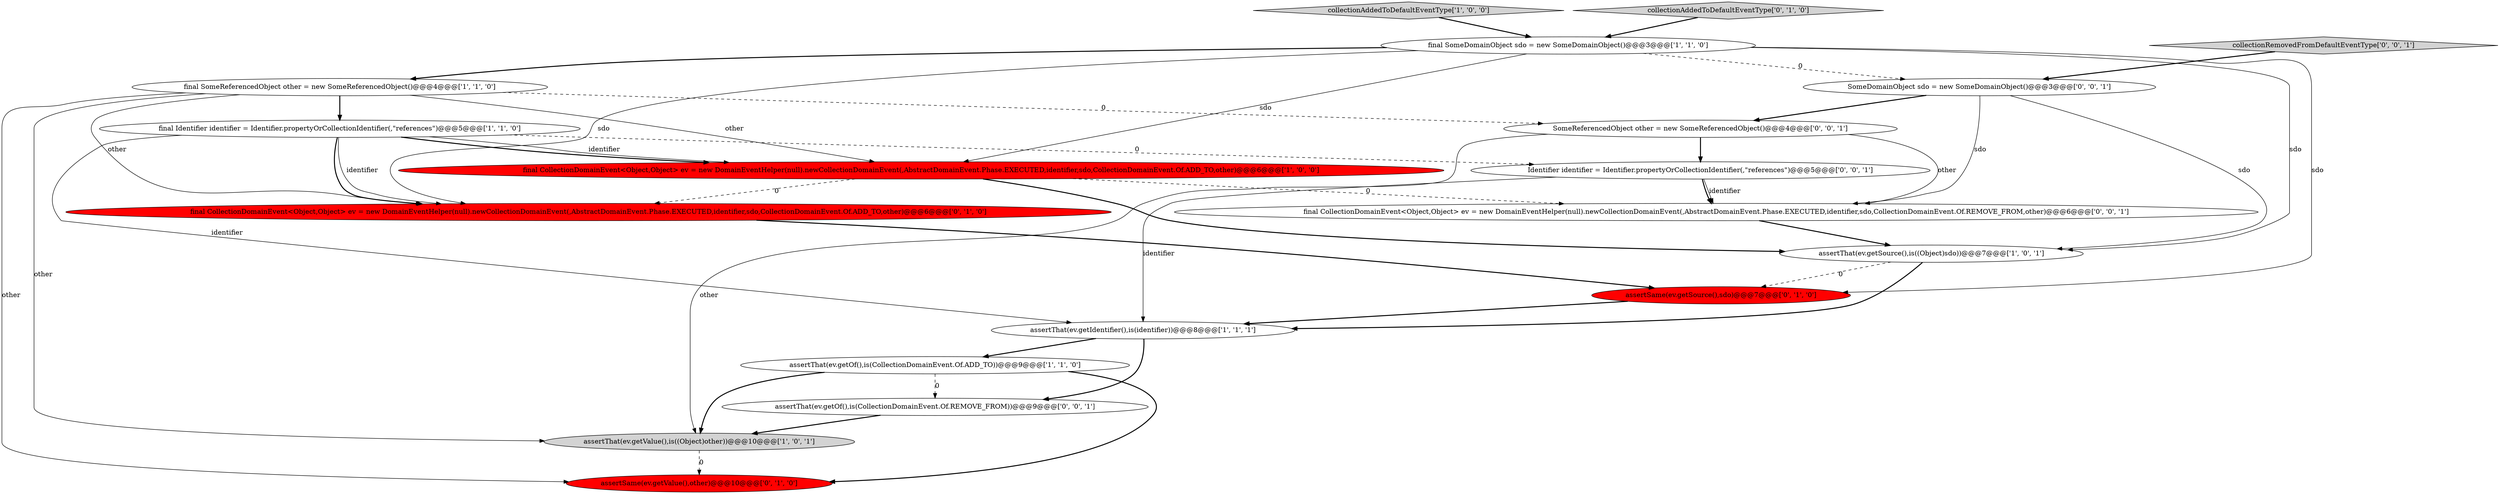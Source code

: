 digraph {
0 [style = filled, label = "assertThat(ev.getOf(),is(CollectionDomainEvent.Of.ADD_TO))@@@9@@@['1', '1', '0']", fillcolor = white, shape = ellipse image = "AAA0AAABBB1BBB"];
14 [style = filled, label = "SomeDomainObject sdo = new SomeDomainObject()@@@3@@@['0', '0', '1']", fillcolor = white, shape = ellipse image = "AAA0AAABBB3BBB"];
15 [style = filled, label = "Identifier identifier = Identifier.propertyOrCollectionIdentifier(,\"references\")@@@5@@@['0', '0', '1']", fillcolor = white, shape = ellipse image = "AAA0AAABBB3BBB"];
13 [style = filled, label = "assertThat(ev.getOf(),is(CollectionDomainEvent.Of.REMOVE_FROM))@@@9@@@['0', '0', '1']", fillcolor = white, shape = ellipse image = "AAA0AAABBB3BBB"];
1 [style = filled, label = "assertThat(ev.getIdentifier(),is(identifier))@@@8@@@['1', '1', '1']", fillcolor = white, shape = ellipse image = "AAA0AAABBB1BBB"];
2 [style = filled, label = "final SomeReferencedObject other = new SomeReferencedObject()@@@4@@@['1', '1', '0']", fillcolor = white, shape = ellipse image = "AAA0AAABBB1BBB"];
4 [style = filled, label = "assertThat(ev.getSource(),is((Object)sdo))@@@7@@@['1', '0', '1']", fillcolor = white, shape = ellipse image = "AAA0AAABBB1BBB"];
16 [style = filled, label = "SomeReferencedObject other = new SomeReferencedObject()@@@4@@@['0', '0', '1']", fillcolor = white, shape = ellipse image = "AAA0AAABBB3BBB"];
7 [style = filled, label = "collectionAddedToDefaultEventType['1', '0', '0']", fillcolor = lightgray, shape = diamond image = "AAA0AAABBB1BBB"];
3 [style = filled, label = "final CollectionDomainEvent<Object,Object> ev = new DomainEventHelper(null).newCollectionDomainEvent(,AbstractDomainEvent.Phase.EXECUTED,identifier,sdo,CollectionDomainEvent.Of.ADD_TO,other)@@@6@@@['1', '0', '0']", fillcolor = red, shape = ellipse image = "AAA1AAABBB1BBB"];
6 [style = filled, label = "final Identifier identifier = Identifier.propertyOrCollectionIdentifier(,\"references\")@@@5@@@['1', '1', '0']", fillcolor = white, shape = ellipse image = "AAA0AAABBB1BBB"];
9 [style = filled, label = "collectionAddedToDefaultEventType['0', '1', '0']", fillcolor = lightgray, shape = diamond image = "AAA0AAABBB2BBB"];
10 [style = filled, label = "assertSame(ev.getSource(),sdo)@@@7@@@['0', '1', '0']", fillcolor = red, shape = ellipse image = "AAA1AAABBB2BBB"];
8 [style = filled, label = "assertThat(ev.getValue(),is((Object)other))@@@10@@@['1', '0', '1']", fillcolor = lightgray, shape = ellipse image = "AAA0AAABBB1BBB"];
17 [style = filled, label = "final CollectionDomainEvent<Object,Object> ev = new DomainEventHelper(null).newCollectionDomainEvent(,AbstractDomainEvent.Phase.EXECUTED,identifier,sdo,CollectionDomainEvent.Of.REMOVE_FROM,other)@@@6@@@['0', '0', '1']", fillcolor = white, shape = ellipse image = "AAA0AAABBB3BBB"];
5 [style = filled, label = "final SomeDomainObject sdo = new SomeDomainObject()@@@3@@@['1', '1', '0']", fillcolor = white, shape = ellipse image = "AAA0AAABBB1BBB"];
12 [style = filled, label = "assertSame(ev.getValue(),other)@@@10@@@['0', '1', '0']", fillcolor = red, shape = ellipse image = "AAA1AAABBB2BBB"];
11 [style = filled, label = "final CollectionDomainEvent<Object,Object> ev = new DomainEventHelper(null).newCollectionDomainEvent(,AbstractDomainEvent.Phase.EXECUTED,identifier,sdo,CollectionDomainEvent.Of.ADD_TO,other)@@@6@@@['0', '1', '0']", fillcolor = red, shape = ellipse image = "AAA1AAABBB2BBB"];
18 [style = filled, label = "collectionRemovedFromDefaultEventType['0', '0', '1']", fillcolor = lightgray, shape = diamond image = "AAA0AAABBB3BBB"];
2->3 [style = solid, label="other"];
14->16 [style = bold, label=""];
6->3 [style = bold, label=""];
16->15 [style = bold, label=""];
5->4 [style = solid, label="sdo"];
16->8 [style = solid, label="other"];
5->14 [style = dashed, label="0"];
3->17 [style = dashed, label="0"];
2->6 [style = bold, label=""];
0->12 [style = bold, label=""];
14->4 [style = solid, label="sdo"];
15->17 [style = solid, label="identifier"];
8->12 [style = dashed, label="0"];
1->0 [style = bold, label=""];
6->11 [style = solid, label="identifier"];
2->8 [style = solid, label="other"];
3->4 [style = bold, label=""];
1->13 [style = bold, label=""];
2->12 [style = solid, label="other"];
5->11 [style = solid, label="sdo"];
14->17 [style = solid, label="sdo"];
16->17 [style = solid, label="other"];
6->1 [style = solid, label="identifier"];
2->11 [style = solid, label="other"];
5->10 [style = solid, label="sdo"];
5->2 [style = bold, label=""];
7->5 [style = bold, label=""];
15->17 [style = bold, label=""];
6->15 [style = dashed, label="0"];
11->10 [style = bold, label=""];
2->16 [style = dashed, label="0"];
6->11 [style = bold, label=""];
0->13 [style = dashed, label="0"];
0->8 [style = bold, label=""];
6->3 [style = solid, label="identifier"];
9->5 [style = bold, label=""];
15->1 [style = solid, label="identifier"];
4->1 [style = bold, label=""];
13->8 [style = bold, label=""];
4->10 [style = dashed, label="0"];
10->1 [style = bold, label=""];
5->3 [style = solid, label="sdo"];
18->14 [style = bold, label=""];
17->4 [style = bold, label=""];
3->11 [style = dashed, label="0"];
}
